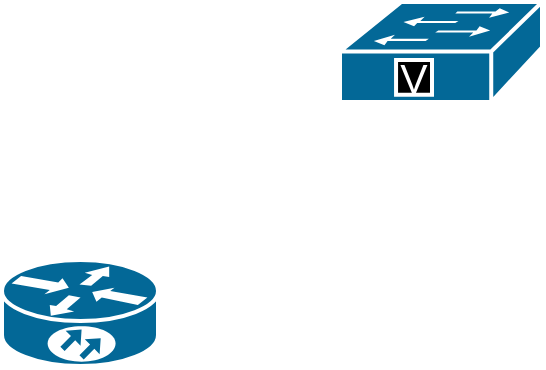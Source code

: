 <mxfile>
    <diagram id="Rz3_Xb66YQ6p9cAgDLsC" name="Page-1">
        <mxGraphModel dx="988" dy="618" grid="0" gridSize="10" guides="1" tooltips="1" connect="1" arrows="1" fold="1" page="1" pageScale="1" pageWidth="850" pageHeight="1100" math="0" shadow="0">
            <root>
                <mxCell id="0"/>
                <mxCell id="1" parent="0"/>
                <mxCell id="2" value="" style="shape=mxgraph.cisco.routers.10700;sketch=0;html=1;pointerEvents=1;dashed=0;fillColor=#036897;strokeColor=#ffffff;strokeWidth=2;verticalLabelPosition=bottom;verticalAlign=top;align=center;outlineConnect=0;" parent="1" vertex="1">
                    <mxGeometry x="204" y="420" width="78" height="53" as="geometry"/>
                </mxCell>
                <mxCell id="3" value="" style="shape=mxgraph.cisco.switches.voice_switch;sketch=0;html=1;pointerEvents=1;dashed=0;fillColor=#036897;strokeColor=#ffffff;strokeWidth=2;verticalLabelPosition=bottom;verticalAlign=top;align=center;outlineConnect=0;" parent="1" vertex="1">
                    <mxGeometry x="373" y="291" width="101" height="50" as="geometry"/>
                </mxCell>
            </root>
        </mxGraphModel>
    </diagram>
</mxfile>